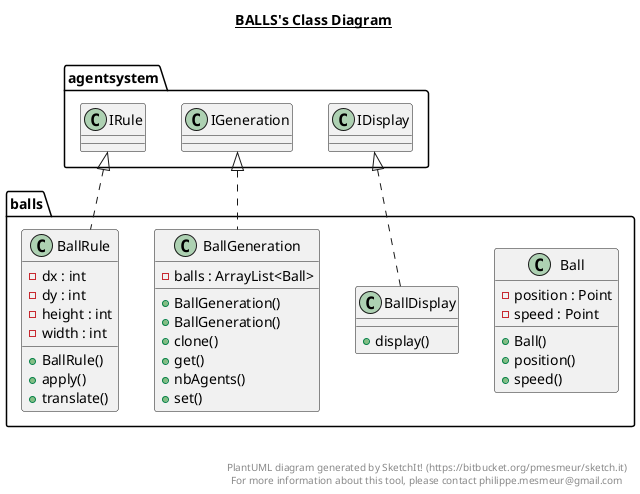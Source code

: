 @startuml

title __BALLS's Class Diagram__\n

  namespace balls {
    class balls.Ball {
        - position : Point
        - speed : Point
        + Ball()
        + position()
        + speed()
    }
  }
  

  namespace balls {
    class balls.BallDisplay {
        + display()
    }
  }
  

  namespace balls {
    class balls.BallGeneration {
        - balls : ArrayList<Ball>
        + BallGeneration()
        + BallGeneration()
        + clone()
        + get()
        + nbAgents()
        + set()
    }
  }
  

  namespace balls {
    class balls.BallRule {
        - dx : int
        - dy : int
        - height : int
        - width : int
        + BallRule()
        + apply()
        + translate()
    }
  }
  

  balls.BallDisplay .up.|> agentsystem.IDisplay
  balls.BallGeneration .up.|> agentsystem.IGeneration
  balls.BallRule .up.|> agentsystem.IRule


right footer


PlantUML diagram generated by SketchIt! (https://bitbucket.org/pmesmeur/sketch.it)
For more information about this tool, please contact philippe.mesmeur@gmail.com
endfooter

@enduml
